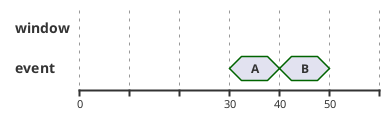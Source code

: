@startuml
'scale 1 as 30 pixels
mode compact

concise window
concise event
'robust bit2

'bit2 has HIGH,LOW

@0

'@30
'event is A
'
'@40
event is {hidden}
'event is B

'@window
'0 is 18_start
'6 is s_dPause
'8 is 10_data
'14 is {hidden}
'
@event
30 is A
40 is B
50 is {hidden}



'@bit2
'0 is HIGH
'2 is LOW
'4 is {hidden}
'8 is HIGH
'10 is LOW
'12 is {hidden}
@enduml